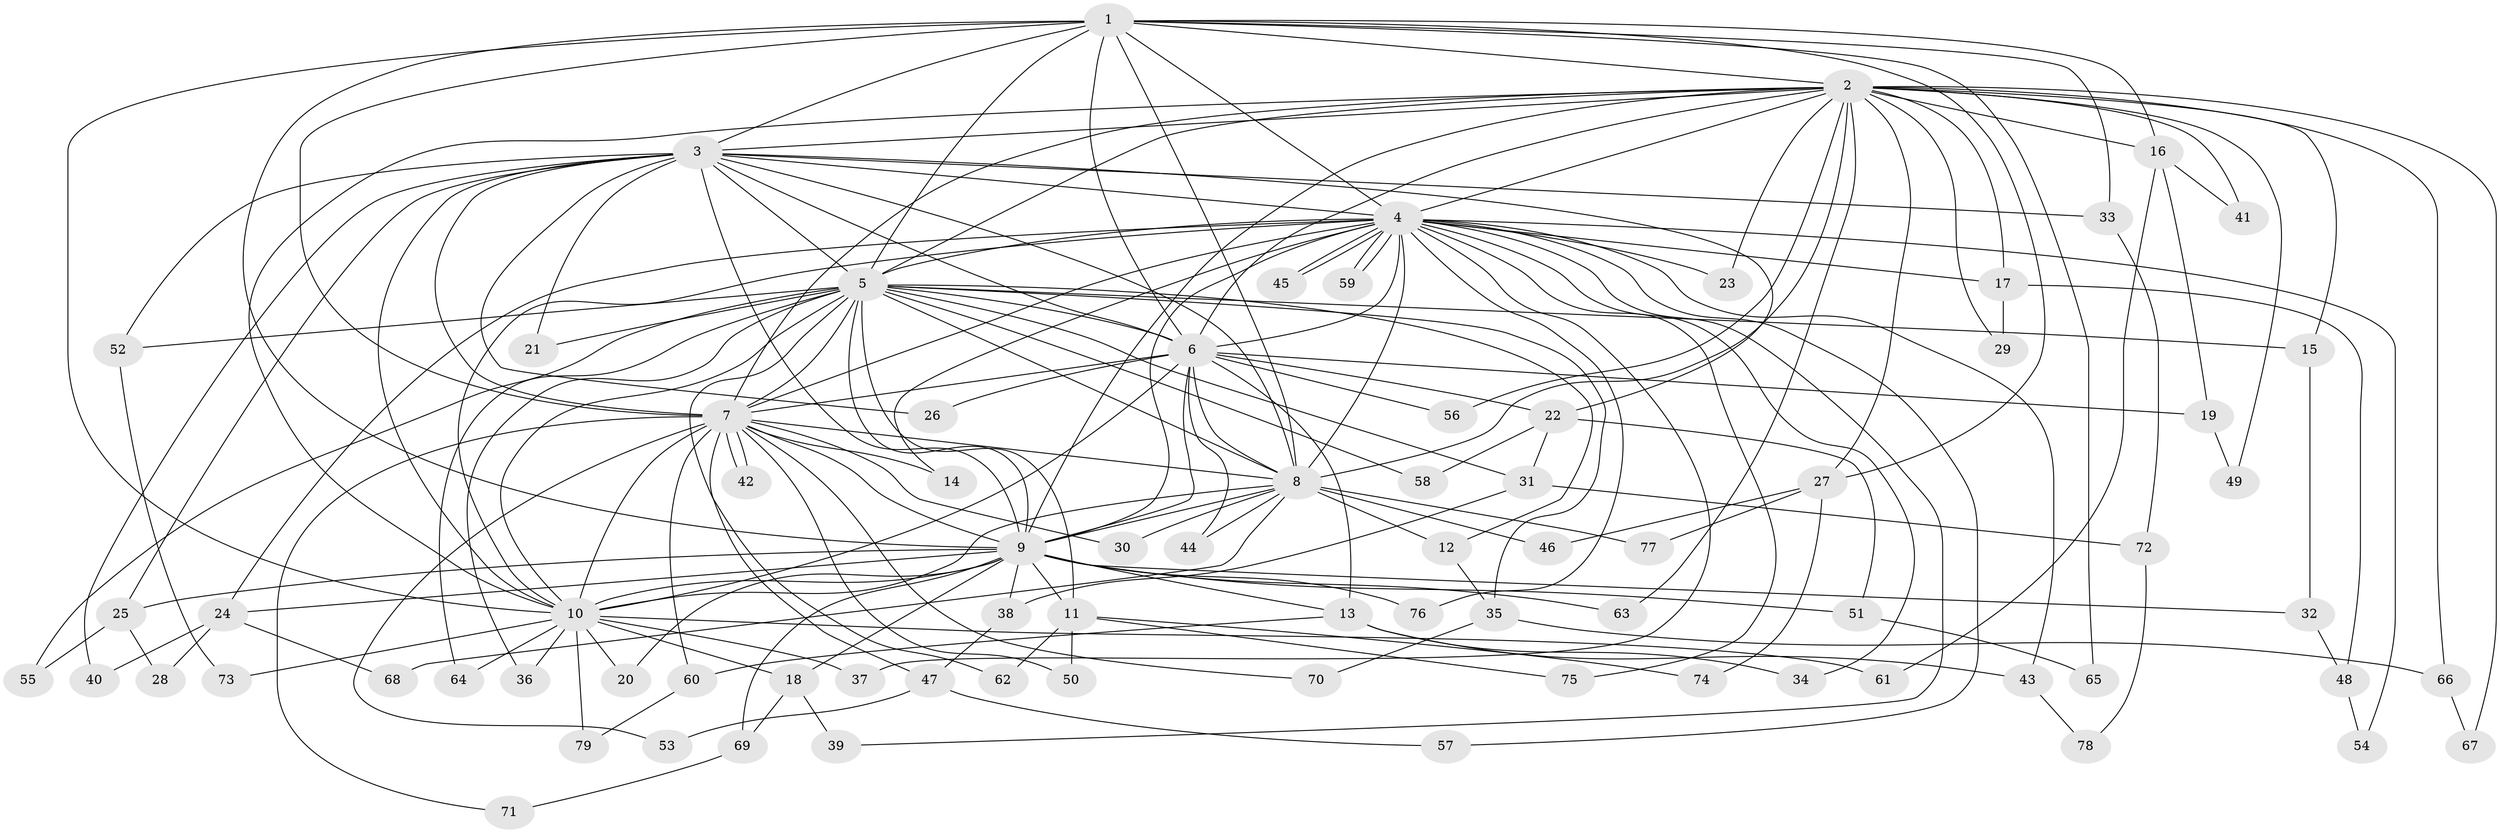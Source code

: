 // coarse degree distribution, {15: 0.03225806451612903, 1: 0.3225806451612903, 2: 0.3870967741935484, 3: 0.16129032258064516, 11: 0.03225806451612903, 21: 0.03225806451612903, 4: 0.03225806451612903}
// Generated by graph-tools (version 1.1) at 2025/47/03/04/25 21:47:47]
// undirected, 79 vertices, 183 edges
graph export_dot {
graph [start="1"]
  node [color=gray90,style=filled];
  1;
  2;
  3;
  4;
  5;
  6;
  7;
  8;
  9;
  10;
  11;
  12;
  13;
  14;
  15;
  16;
  17;
  18;
  19;
  20;
  21;
  22;
  23;
  24;
  25;
  26;
  27;
  28;
  29;
  30;
  31;
  32;
  33;
  34;
  35;
  36;
  37;
  38;
  39;
  40;
  41;
  42;
  43;
  44;
  45;
  46;
  47;
  48;
  49;
  50;
  51;
  52;
  53;
  54;
  55;
  56;
  57;
  58;
  59;
  60;
  61;
  62;
  63;
  64;
  65;
  66;
  67;
  68;
  69;
  70;
  71;
  72;
  73;
  74;
  75;
  76;
  77;
  78;
  79;
  1 -- 2;
  1 -- 3;
  1 -- 4;
  1 -- 5;
  1 -- 6;
  1 -- 7;
  1 -- 8;
  1 -- 9;
  1 -- 10;
  1 -- 16;
  1 -- 27;
  1 -- 33;
  1 -- 65;
  2 -- 3;
  2 -- 4;
  2 -- 5;
  2 -- 6;
  2 -- 7;
  2 -- 8;
  2 -- 9;
  2 -- 10;
  2 -- 15;
  2 -- 16;
  2 -- 17;
  2 -- 23;
  2 -- 27;
  2 -- 29;
  2 -- 41;
  2 -- 49;
  2 -- 56;
  2 -- 63;
  2 -- 66;
  2 -- 67;
  3 -- 4;
  3 -- 5;
  3 -- 6;
  3 -- 7;
  3 -- 8;
  3 -- 9;
  3 -- 10;
  3 -- 21;
  3 -- 22;
  3 -- 25;
  3 -- 26;
  3 -- 33;
  3 -- 40;
  3 -- 52;
  4 -- 5;
  4 -- 6;
  4 -- 7;
  4 -- 8;
  4 -- 9;
  4 -- 10;
  4 -- 14;
  4 -- 17;
  4 -- 23;
  4 -- 24;
  4 -- 34;
  4 -- 37;
  4 -- 39;
  4 -- 43;
  4 -- 45;
  4 -- 45;
  4 -- 54;
  4 -- 57;
  4 -- 59;
  4 -- 59;
  4 -- 75;
  4 -- 76;
  5 -- 6;
  5 -- 7;
  5 -- 8;
  5 -- 9;
  5 -- 10;
  5 -- 11;
  5 -- 12;
  5 -- 15;
  5 -- 21;
  5 -- 31;
  5 -- 35;
  5 -- 36;
  5 -- 52;
  5 -- 55;
  5 -- 58;
  5 -- 62;
  5 -- 64;
  6 -- 7;
  6 -- 8;
  6 -- 9;
  6 -- 10;
  6 -- 13;
  6 -- 19;
  6 -- 22;
  6 -- 26;
  6 -- 44;
  6 -- 56;
  7 -- 8;
  7 -- 9;
  7 -- 10;
  7 -- 14;
  7 -- 30;
  7 -- 42;
  7 -- 42;
  7 -- 47;
  7 -- 50;
  7 -- 53;
  7 -- 60;
  7 -- 70;
  7 -- 71;
  8 -- 9;
  8 -- 10;
  8 -- 12;
  8 -- 30;
  8 -- 44;
  8 -- 46;
  8 -- 68;
  8 -- 77;
  9 -- 10;
  9 -- 11;
  9 -- 13;
  9 -- 18;
  9 -- 20;
  9 -- 24;
  9 -- 25;
  9 -- 32;
  9 -- 38;
  9 -- 51;
  9 -- 63;
  9 -- 69;
  9 -- 76;
  10 -- 18;
  10 -- 20;
  10 -- 36;
  10 -- 37;
  10 -- 61;
  10 -- 64;
  10 -- 73;
  10 -- 79;
  11 -- 50;
  11 -- 62;
  11 -- 74;
  11 -- 75;
  12 -- 35;
  13 -- 34;
  13 -- 43;
  13 -- 60;
  15 -- 32;
  16 -- 19;
  16 -- 41;
  16 -- 61;
  17 -- 29;
  17 -- 48;
  18 -- 39;
  18 -- 69;
  19 -- 49;
  22 -- 31;
  22 -- 51;
  22 -- 58;
  24 -- 28;
  24 -- 40;
  24 -- 68;
  25 -- 28;
  25 -- 55;
  27 -- 46;
  27 -- 74;
  27 -- 77;
  31 -- 38;
  31 -- 72;
  32 -- 48;
  33 -- 72;
  35 -- 66;
  35 -- 70;
  38 -- 47;
  43 -- 78;
  47 -- 53;
  47 -- 57;
  48 -- 54;
  51 -- 65;
  52 -- 73;
  60 -- 79;
  66 -- 67;
  69 -- 71;
  72 -- 78;
}
